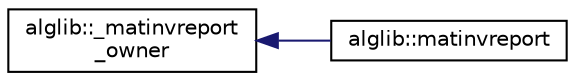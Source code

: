 digraph "Graphical Class Hierarchy"
{
  edge [fontname="Helvetica",fontsize="10",labelfontname="Helvetica",labelfontsize="10"];
  node [fontname="Helvetica",fontsize="10",shape=record];
  rankdir="LR";
  Node0 [label="alglib::_matinvreport\l_owner",height=0.2,width=0.4,color="black", fillcolor="white", style="filled",URL="$classalglib_1_1__matinvreport__owner.html"];
  Node0 -> Node1 [dir="back",color="midnightblue",fontsize="10",style="solid",fontname="Helvetica"];
  Node1 [label="alglib::matinvreport",height=0.2,width=0.4,color="black", fillcolor="white", style="filled",URL="$classalglib_1_1matinvreport.html"];
}
